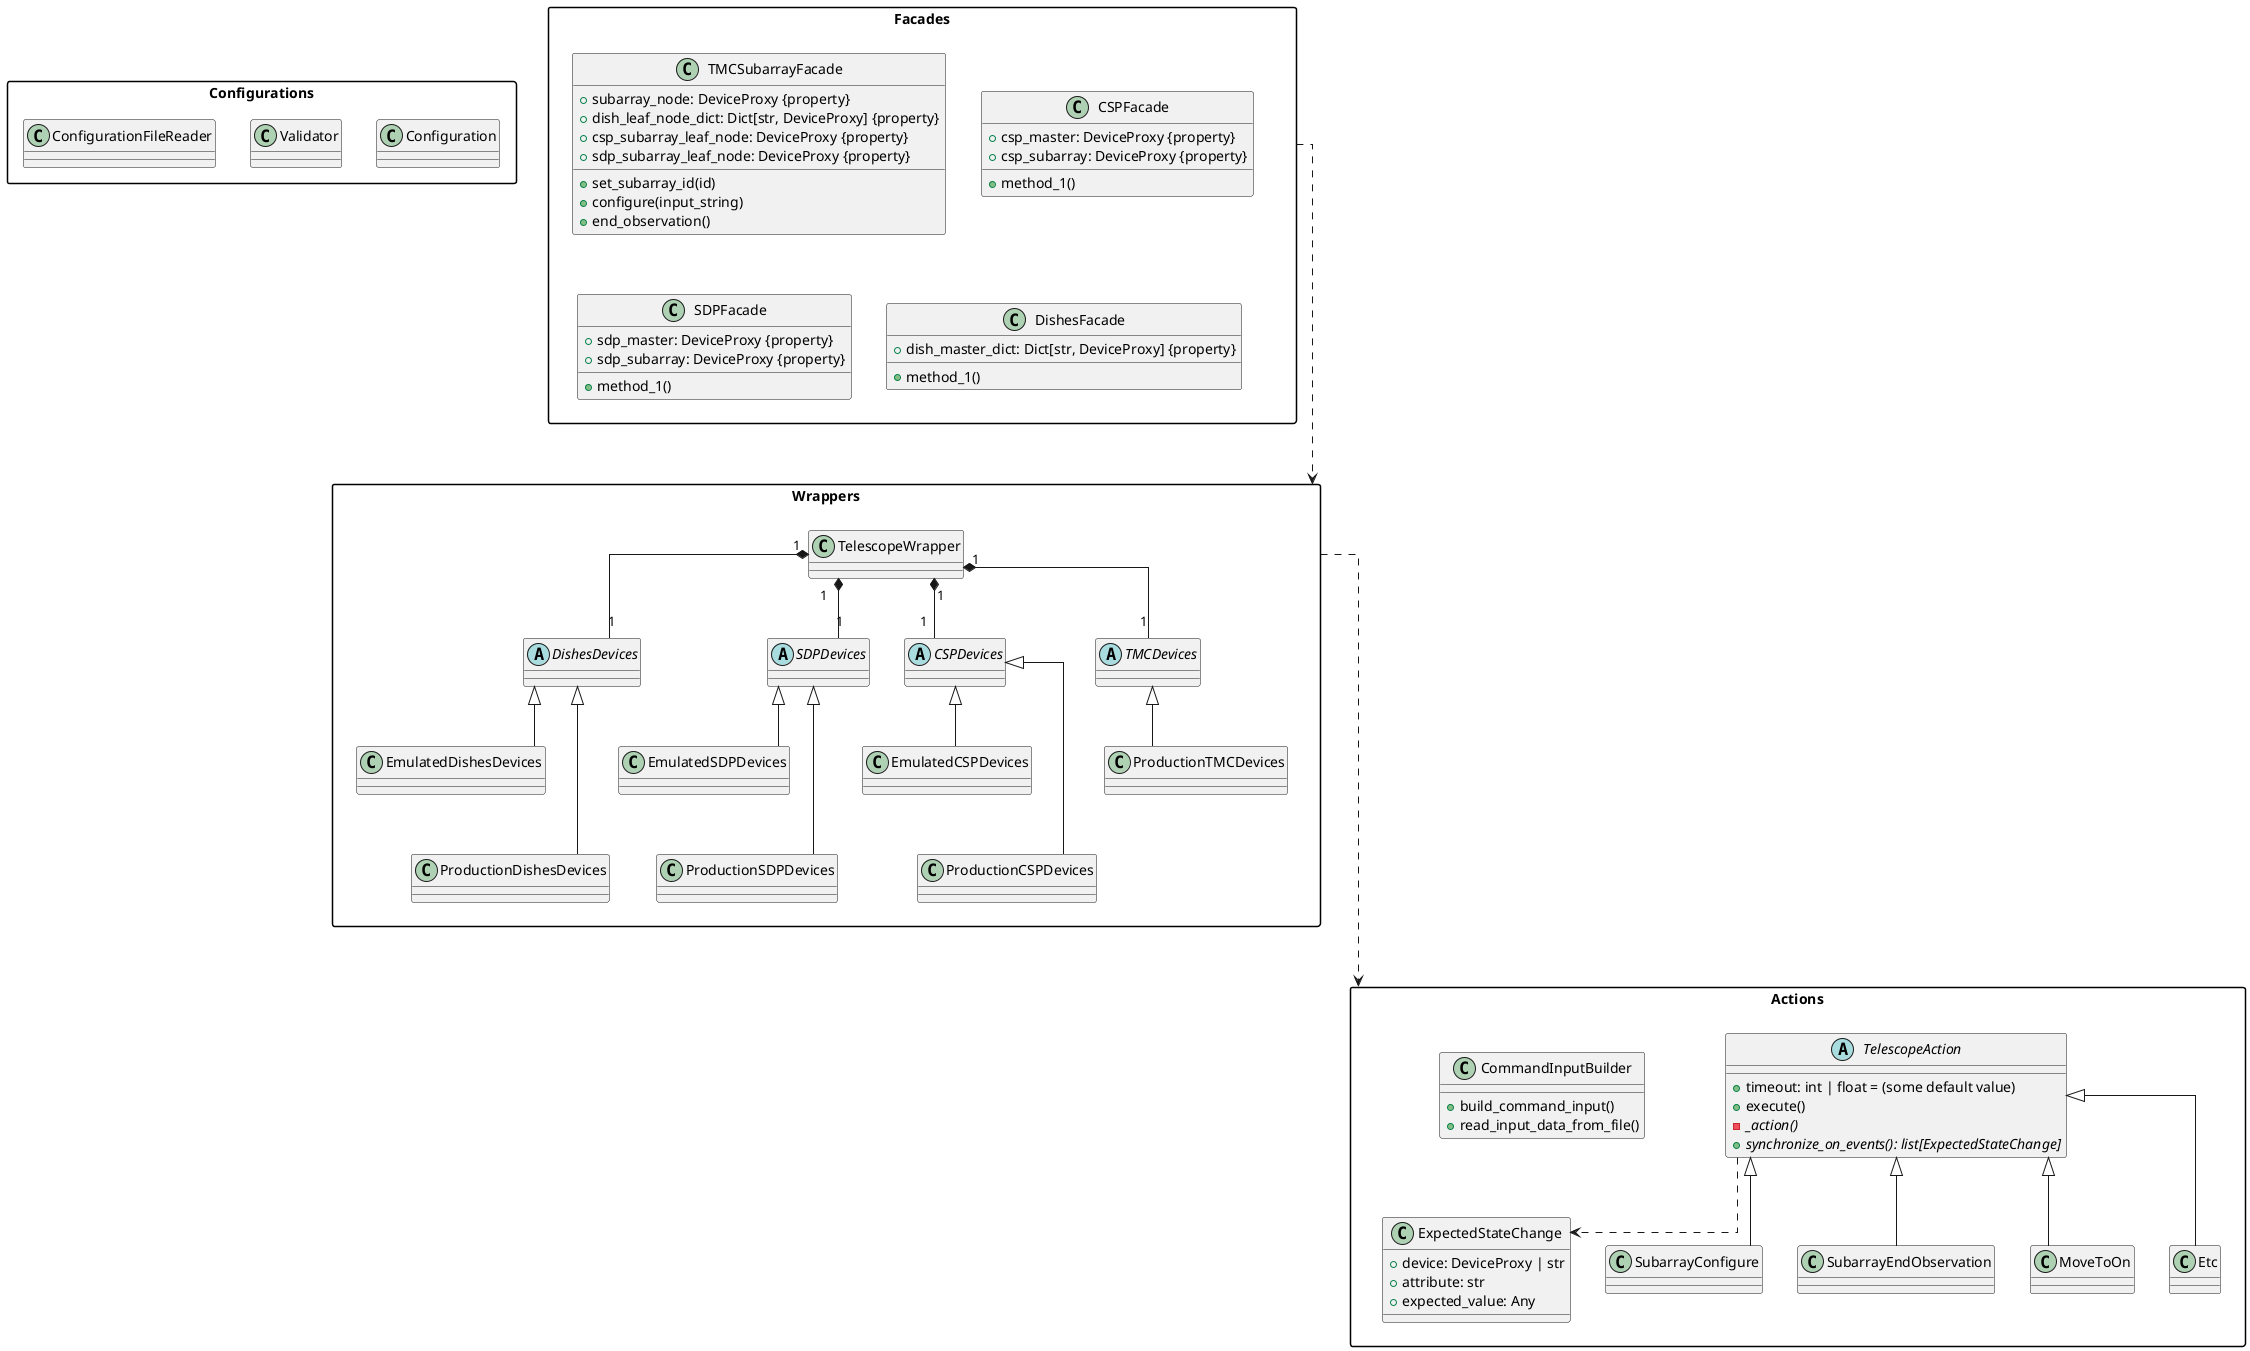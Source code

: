 @startuml

skinparam packageStyle rectangle
skinparam linetype ortho

' Enforce vertical layout
top to bottom direction

package "Configurations" {
    ' Configuration class to the left of Facades
    class Configuration {
    }
    class Validator {}
    class ConfigurationFileReader {}
}

' Facades at the top
package "Facades" {
    class TMCSubarrayFacade {
        + subarray_node: DeviceProxy {property}
        + dish_leaf_node_dict: Dict[str, DeviceProxy] {property}
        + csp_subarray_leaf_node: DeviceProxy {property}
        + sdp_subarray_leaf_node: DeviceProxy {property}
        + set_subarray_id(id)
        + configure(input_string)
        + end_observation()
    }

    class CSPFacade {
        + csp_master: DeviceProxy {property}
        + csp_subarray: DeviceProxy {property}
        + method_1()
    }

    class SDPFacade {
        + sdp_master: DeviceProxy {property}
        + sdp_subarray: DeviceProxy {property}
        + method_1()
    }

    class DishesFacade {
        + dish_master_dict: Dict[str, DeviceProxy] {property}
        + method_1()
    }
}

Configuration -[hidden]right- Facades

' Wrappers and Devices in the middle
package "Wrappers" {
    class TelescopeWrapper {
    }

    abstract class TMCDevices
    class ProductionTMCDevices
    abstract class CSPDevices
    class EmulatedCSPDevices
    class ProductionCSPDevices
    abstract class SDPDevices
    class EmulatedSDPDevices
    class ProductionSDPDevices
    abstract class DishesDevices
    class EmulatedDishesDevices
    class ProductionDishesDevices

    ProductionTMCDevices -up-|> TMCDevices
    EmulatedCSPDevices -up-|> CSPDevices
    ProductionCSPDevices -up-|> CSPDevices
    EmulatedSDPDevices -up-|> SDPDevices
    ProductionSDPDevices -up-|> SDPDevices
    EmulatedDishesDevices -up-|> DishesDevices
    ProductionDishesDevices -up-|> DishesDevices

    TelescopeWrapper "1" *-- "1" TMCDevices
    TelescopeWrapper "1" *-- "1" CSPDevices
    TelescopeWrapper "1" *-- "1" SDPDevices
    TelescopeWrapper "1" *-- "1" DishesDevices
}



package "Actions" {
    abstract class TelescopeAction {
        + timeout: int | float = (some default value)
        + execute()
        - _action() {abstract}
        + synchronize_on_events(): list[ExpectedStateChange] {abstract}
    }

    class ExpectedStateChange {
        + device: DeviceProxy | str
        + attribute: str
        + expected_value: Any
    }

    class CommandInputBuilder {
        + build_command_input()
        + read_input_data_from_file()
    }

    class SubarrayConfigure
    class SubarrayEndObservation
    class MoveToOn
    class Etc

    SubarrayConfigure -up-|> TelescopeAction
    SubarrayEndObservation -up-|> TelescopeAction
    MoveToOn -up-|> TelescopeAction
    Etc -up-|> TelescopeAction

    TelescopeAction ..> ExpectedStateChange
}
' ensure Actions are below Wrappers
"Wrappers" -[hidden]down--- Actions

' Stacking packages vertically
Facades -[hidden]down- "Wrappers"
Facades ..down..> "Wrappers"
"Wrappers" ..down....> Actions

skinparam class {
    ProductionTMCDevices BackgroundColor LightBlue
    ProductionCSPDevices BackgroundColor LightBlue
    ProductionSDPDevices BackgroundColor LightBlue
    ProductionDishesDevices BackgroundColor LightBlue
    ExpectedStateChange BackgroundColor LightBlue
}

skinparam class {
    EmulatedCSPDevices BackgroundColor LightGreen
    EmulatedSDPDevices BackgroundColor LightGreen
    EmulatedDishesDevices BackgroundColor LightGreen
}

skinparam class {
    TMCDevices BackgroundColor Wheat
    CSPDevices BackgroundColor Wheat
    SDPDevices BackgroundColor Wheat
    DishesDevices BackgroundColor Wheat
    TelescopeAction BackgroundColor Wheat
    SubarrayConfigure BackgroundColor Wheat
    SubarrayEndObservation BackgroundColor Wheat
    MoveToOn BackgroundColor Wheat
    Etc BackgroundColor Wheat
}

skinparam class {
    TMCSubarrayFacade BackgroundColor PaleGreen
    CSPFacade BackgroundColor PaleGreen
    SDPFacade BackgroundColor PaleGreen
    DishesFacade BackgroundColor PaleGreen
}

skinparam class {
    Configuration BackgroundColor Yellow
    CommandInput BackgroundColor Yellow
}

' Position emulated devices slightly lower
EmulatedCSPDevices -[hidden]down- ProductionCSPDevices
EmulatedSDPDevices -[hidden]down- ProductionSDPDevices
EmulatedDishesDevices -[hidden]down- ProductionDishesDevices

@enduml